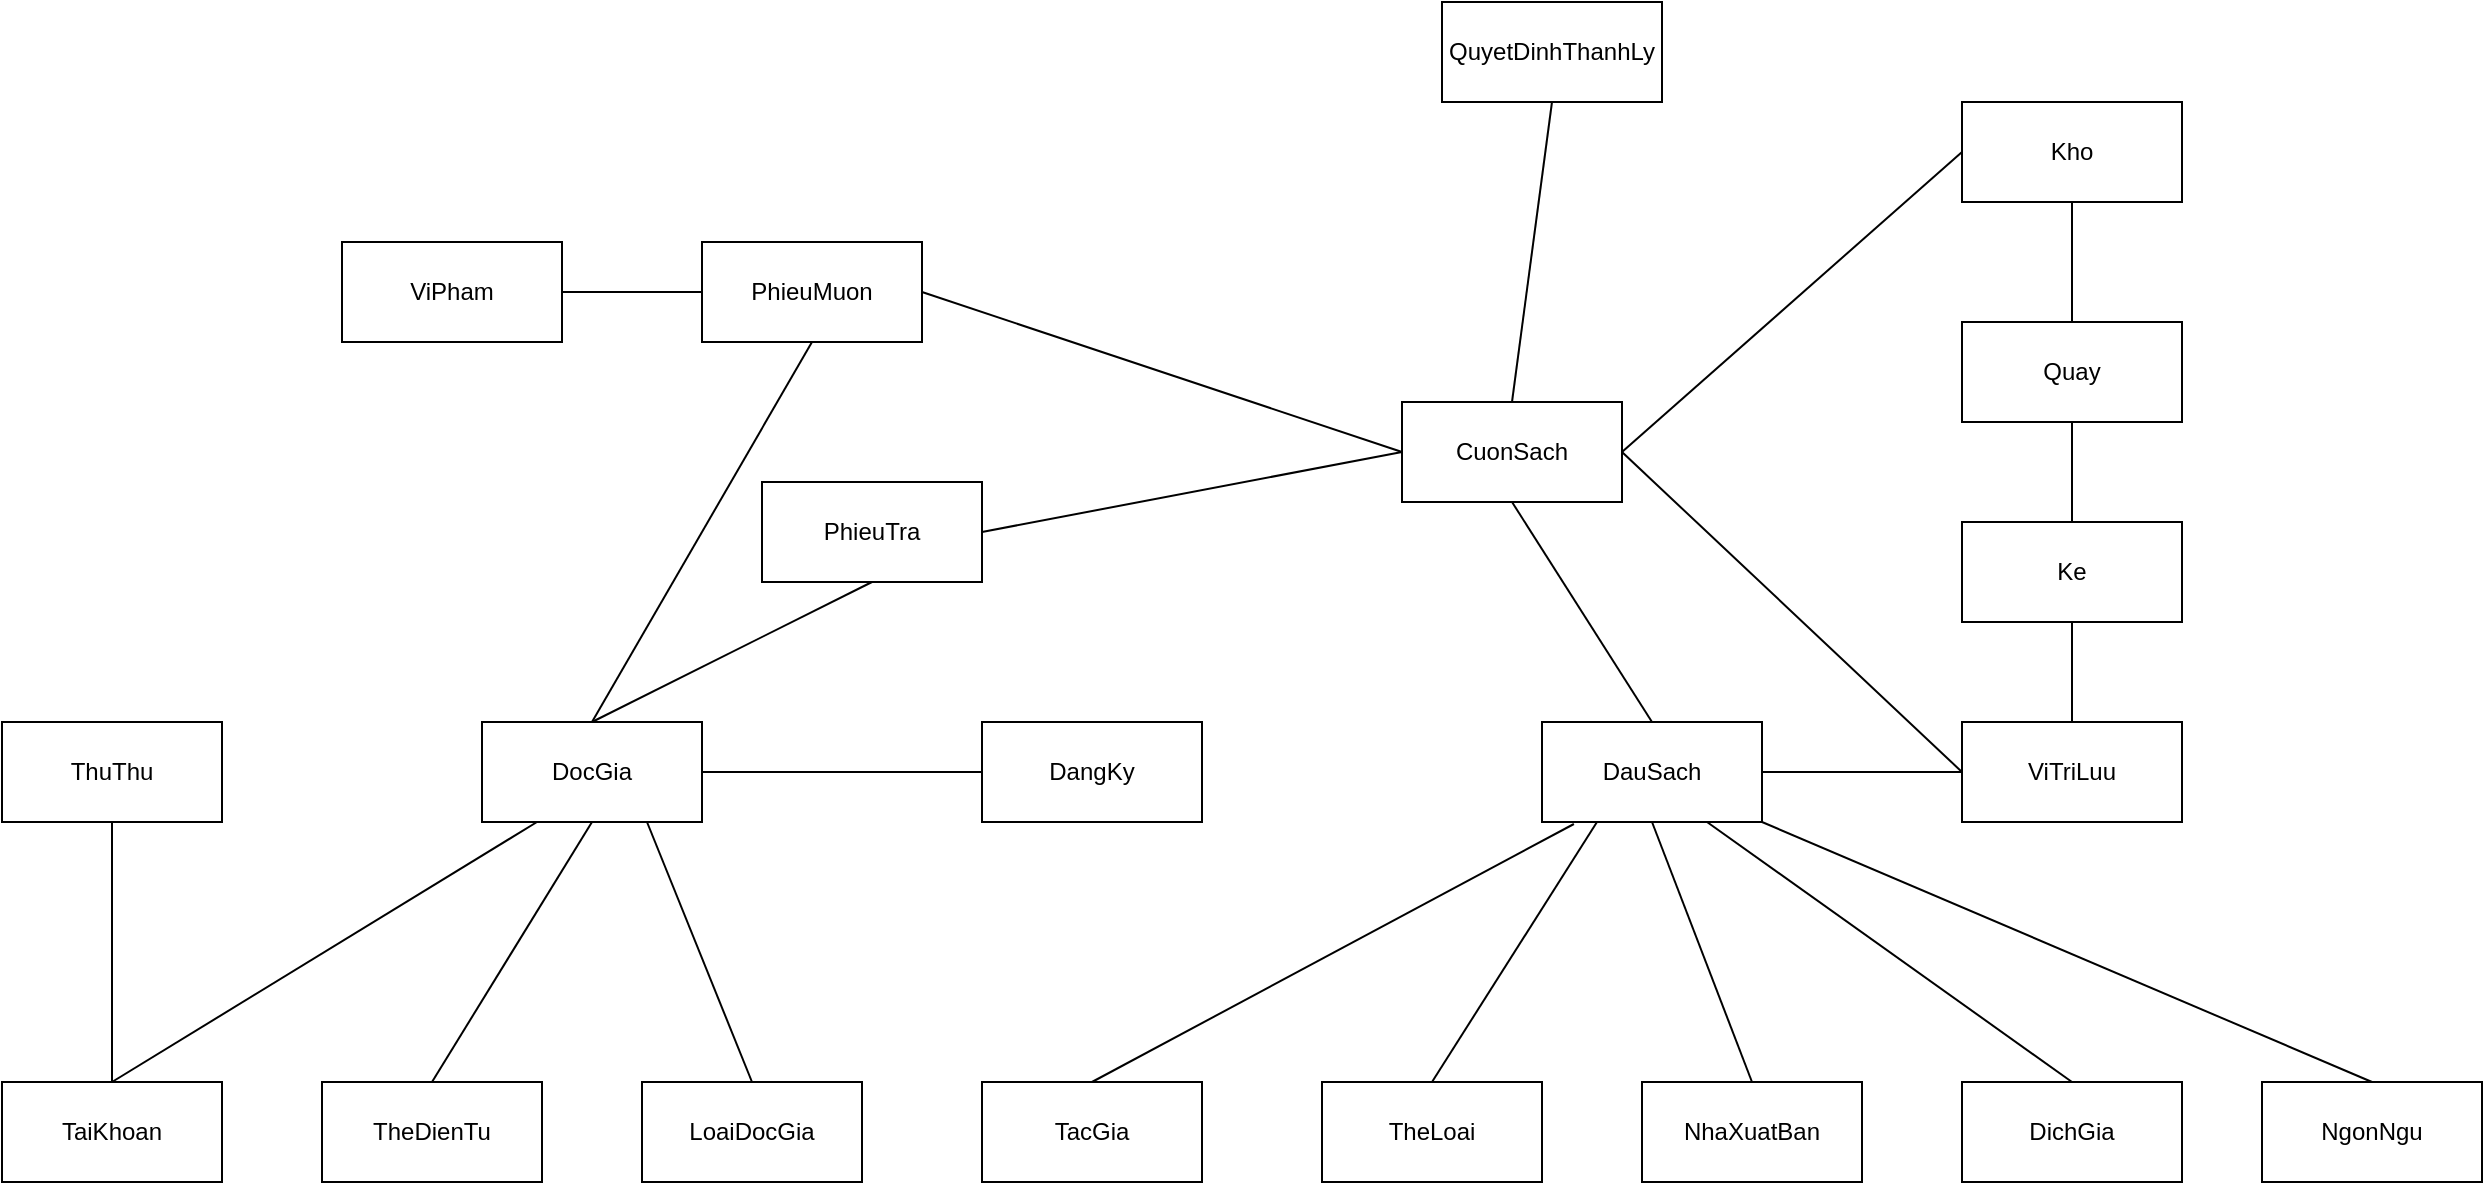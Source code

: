 <mxfile version="28.2.7">
  <diagram name="Page-1" id="fjrj3E-hRCT1PjX5oIFA">
    <mxGraphModel dx="1071" dy="2647" grid="1" gridSize="10" guides="1" tooltips="1" connect="1" arrows="1" fold="1" page="1" pageScale="1" pageWidth="827" pageHeight="1169" math="0" shadow="0">
      <root>
        <mxCell id="0" />
        <mxCell id="1" parent="0" />
        <mxCell id="gaFOxqc10iYMJNFlEVJq-2" value="ThuThu" style="html=1;whiteSpace=wrap;" vertex="1" parent="1">
          <mxGeometry x="80" y="200" width="110" height="50" as="geometry" />
        </mxCell>
        <mxCell id="gaFOxqc10iYMJNFlEVJq-3" value="DocGia" style="html=1;whiteSpace=wrap;" vertex="1" parent="1">
          <mxGeometry x="320" y="200" width="110" height="50" as="geometry" />
        </mxCell>
        <mxCell id="gaFOxqc10iYMJNFlEVJq-4" value="LoaiDocGia" style="html=1;whiteSpace=wrap;" vertex="1" parent="1">
          <mxGeometry x="400" y="380" width="110" height="50" as="geometry" />
        </mxCell>
        <mxCell id="gaFOxqc10iYMJNFlEVJq-5" value="TaiKhoan" style="html=1;whiteSpace=wrap;" vertex="1" parent="1">
          <mxGeometry x="80" y="380" width="110" height="50" as="geometry" />
        </mxCell>
        <mxCell id="gaFOxqc10iYMJNFlEVJq-6" value="TheDienTu" style="html=1;whiteSpace=wrap;" vertex="1" parent="1">
          <mxGeometry x="240" y="380" width="110" height="50" as="geometry" />
        </mxCell>
        <mxCell id="gaFOxqc10iYMJNFlEVJq-10" value="" style="endArrow=none;html=1;rounded=0;exitX=0.5;exitY=1;exitDx=0;exitDy=0;entryX=0.5;entryY=0;entryDx=0;entryDy=0;" edge="1" parent="1" source="gaFOxqc10iYMJNFlEVJq-2" target="gaFOxqc10iYMJNFlEVJq-5">
          <mxGeometry relative="1" as="geometry">
            <mxPoint x="260" y="510" as="sourcePoint" />
            <mxPoint x="420" y="510" as="targetPoint" />
          </mxGeometry>
        </mxCell>
        <mxCell id="gaFOxqc10iYMJNFlEVJq-11" value="" style="endArrow=none;html=1;rounded=0;exitX=0.25;exitY=1;exitDx=0;exitDy=0;entryX=0.5;entryY=0;entryDx=0;entryDy=0;" edge="1" parent="1" source="gaFOxqc10iYMJNFlEVJq-3" target="gaFOxqc10iYMJNFlEVJq-5">
          <mxGeometry relative="1" as="geometry">
            <mxPoint x="145" y="260" as="sourcePoint" />
            <mxPoint x="145" y="390" as="targetPoint" />
          </mxGeometry>
        </mxCell>
        <mxCell id="gaFOxqc10iYMJNFlEVJq-12" value="" style="endArrow=none;html=1;rounded=0;exitX=0.5;exitY=1;exitDx=0;exitDy=0;entryX=0.5;entryY=0;entryDx=0;entryDy=0;" edge="1" parent="1" source="gaFOxqc10iYMJNFlEVJq-3" target="gaFOxqc10iYMJNFlEVJq-6">
          <mxGeometry relative="1" as="geometry">
            <mxPoint x="358" y="260" as="sourcePoint" />
            <mxPoint x="145" y="390" as="targetPoint" />
          </mxGeometry>
        </mxCell>
        <mxCell id="gaFOxqc10iYMJNFlEVJq-13" value="" style="endArrow=none;html=1;rounded=0;exitX=0.75;exitY=1;exitDx=0;exitDy=0;entryX=0.5;entryY=0;entryDx=0;entryDy=0;" edge="1" parent="1" source="gaFOxqc10iYMJNFlEVJq-3" target="gaFOxqc10iYMJNFlEVJq-4">
          <mxGeometry relative="1" as="geometry">
            <mxPoint x="385" y="260" as="sourcePoint" />
            <mxPoint x="305" y="390" as="targetPoint" />
          </mxGeometry>
        </mxCell>
        <mxCell id="gaFOxqc10iYMJNFlEVJq-16" value="DauSach" style="html=1;whiteSpace=wrap;" vertex="1" parent="1">
          <mxGeometry x="850" y="200" width="110" height="50" as="geometry" />
        </mxCell>
        <mxCell id="gaFOxqc10iYMJNFlEVJq-17" value="CuonSach" style="html=1;whiteSpace=wrap;" vertex="1" parent="1">
          <mxGeometry x="780" y="40" width="110" height="50" as="geometry" />
        </mxCell>
        <mxCell id="gaFOxqc10iYMJNFlEVJq-18" value="TheLoai" style="html=1;whiteSpace=wrap;" vertex="1" parent="1">
          <mxGeometry x="740" y="380" width="110" height="50" as="geometry" />
        </mxCell>
        <mxCell id="gaFOxqc10iYMJNFlEVJq-19" value="TacGia" style="html=1;whiteSpace=wrap;" vertex="1" parent="1">
          <mxGeometry x="570" y="380" width="110" height="50" as="geometry" />
        </mxCell>
        <mxCell id="gaFOxqc10iYMJNFlEVJq-20" value="NgonNgu" style="html=1;whiteSpace=wrap;" vertex="1" parent="1">
          <mxGeometry x="1210" y="380" width="110" height="50" as="geometry" />
        </mxCell>
        <mxCell id="gaFOxqc10iYMJNFlEVJq-24" value="DichGia" style="html=1;whiteSpace=wrap;" vertex="1" parent="1">
          <mxGeometry x="1060" y="380" width="110" height="50" as="geometry" />
        </mxCell>
        <mxCell id="gaFOxqc10iYMJNFlEVJq-25" value="NhaXuatBan" style="html=1;whiteSpace=wrap;" vertex="1" parent="1">
          <mxGeometry x="900" y="380" width="110" height="50" as="geometry" />
        </mxCell>
        <mxCell id="gaFOxqc10iYMJNFlEVJq-26" value="Kho" style="html=1;whiteSpace=wrap;" vertex="1" parent="1">
          <mxGeometry x="1060" y="-110" width="110" height="50" as="geometry" />
        </mxCell>
        <mxCell id="gaFOxqc10iYMJNFlEVJq-27" value="ViTriLuu" style="html=1;whiteSpace=wrap;" vertex="1" parent="1">
          <mxGeometry x="1060" y="200" width="110" height="50" as="geometry" />
        </mxCell>
        <mxCell id="gaFOxqc10iYMJNFlEVJq-28" value="Quay" style="html=1;whiteSpace=wrap;" vertex="1" parent="1">
          <mxGeometry x="1060" width="110" height="50" as="geometry" />
        </mxCell>
        <mxCell id="gaFOxqc10iYMJNFlEVJq-29" value="Ke" style="html=1;whiteSpace=wrap;" vertex="1" parent="1">
          <mxGeometry x="1060" y="100" width="110" height="50" as="geometry" />
        </mxCell>
        <mxCell id="gaFOxqc10iYMJNFlEVJq-30" value="PhieuMuon" style="html=1;whiteSpace=wrap;" vertex="1" parent="1">
          <mxGeometry x="430" y="-40" width="110" height="50" as="geometry" />
        </mxCell>
        <mxCell id="gaFOxqc10iYMJNFlEVJq-32" value="PhieuTra" style="html=1;whiteSpace=wrap;" vertex="1" parent="1">
          <mxGeometry x="460" y="80" width="110" height="50" as="geometry" />
        </mxCell>
        <mxCell id="gaFOxqc10iYMJNFlEVJq-34" value="DangKy" style="html=1;whiteSpace=wrap;" vertex="1" parent="1">
          <mxGeometry x="570" y="200" width="110" height="50" as="geometry" />
        </mxCell>
        <mxCell id="gaFOxqc10iYMJNFlEVJq-35" value="ViPham" style="html=1;whiteSpace=wrap;" vertex="1" parent="1">
          <mxGeometry x="250" y="-40" width="110" height="50" as="geometry" />
        </mxCell>
        <mxCell id="gaFOxqc10iYMJNFlEVJq-36" value="QuyetDinhThanhLy" style="html=1;whiteSpace=wrap;" vertex="1" parent="1">
          <mxGeometry x="800" y="-160" width="110" height="50" as="geometry" />
        </mxCell>
        <mxCell id="gaFOxqc10iYMJNFlEVJq-43" value="" style="endArrow=none;html=1;rounded=0;exitX=0.145;exitY=1.02;exitDx=0;exitDy=0;entryX=0.5;entryY=0;entryDx=0;entryDy=0;exitPerimeter=0;" edge="1" parent="1" source="gaFOxqc10iYMJNFlEVJq-16" target="gaFOxqc10iYMJNFlEVJq-19">
          <mxGeometry relative="1" as="geometry">
            <mxPoint x="413" y="260" as="sourcePoint" />
            <mxPoint x="465" y="390" as="targetPoint" />
          </mxGeometry>
        </mxCell>
        <mxCell id="gaFOxqc10iYMJNFlEVJq-44" value="" style="endArrow=none;html=1;rounded=0;exitX=1;exitY=0.5;exitDx=0;exitDy=0;entryX=0;entryY=0.5;entryDx=0;entryDy=0;" edge="1" parent="1" source="gaFOxqc10iYMJNFlEVJq-3" target="gaFOxqc10iYMJNFlEVJq-34">
          <mxGeometry relative="1" as="geometry">
            <mxPoint x="413" y="260" as="sourcePoint" />
            <mxPoint x="465" y="390" as="targetPoint" />
          </mxGeometry>
        </mxCell>
        <mxCell id="gaFOxqc10iYMJNFlEVJq-45" value="" style="endArrow=none;html=1;rounded=0;exitX=0.5;exitY=0;exitDx=0;exitDy=0;entryX=0.5;entryY=1;entryDx=0;entryDy=0;" edge="1" parent="1" source="gaFOxqc10iYMJNFlEVJq-3" target="gaFOxqc10iYMJNFlEVJq-30">
          <mxGeometry relative="1" as="geometry">
            <mxPoint x="440" y="235" as="sourcePoint" />
            <mxPoint x="580" y="235" as="targetPoint" />
          </mxGeometry>
        </mxCell>
        <mxCell id="gaFOxqc10iYMJNFlEVJq-46" value="" style="endArrow=none;html=1;rounded=0;exitX=0.5;exitY=0;exitDx=0;exitDy=0;entryX=0.5;entryY=1;entryDx=0;entryDy=0;" edge="1" parent="1" source="gaFOxqc10iYMJNFlEVJq-3" target="gaFOxqc10iYMJNFlEVJq-32">
          <mxGeometry relative="1" as="geometry">
            <mxPoint x="385" y="210" as="sourcePoint" />
            <mxPoint x="325" y="100" as="targetPoint" />
          </mxGeometry>
        </mxCell>
        <mxCell id="gaFOxqc10iYMJNFlEVJq-47" value="" style="endArrow=none;html=1;rounded=0;exitX=1;exitY=0.5;exitDx=0;exitDy=0;entryX=0;entryY=0.5;entryDx=0;entryDy=0;" edge="1" parent="1" source="gaFOxqc10iYMJNFlEVJq-30" target="gaFOxqc10iYMJNFlEVJq-17">
          <mxGeometry relative="1" as="geometry">
            <mxPoint x="385" y="210" as="sourcePoint" />
            <mxPoint x="495" y="10" as="targetPoint" />
          </mxGeometry>
        </mxCell>
        <mxCell id="gaFOxqc10iYMJNFlEVJq-48" value="" style="endArrow=none;html=1;rounded=0;exitX=1;exitY=0.5;exitDx=0;exitDy=0;entryX=0;entryY=0.5;entryDx=0;entryDy=0;" edge="1" parent="1" source="gaFOxqc10iYMJNFlEVJq-32" target="gaFOxqc10iYMJNFlEVJq-17">
          <mxGeometry relative="1" as="geometry">
            <mxPoint x="560" y="135" as="sourcePoint" />
            <mxPoint x="790" y="75" as="targetPoint" />
          </mxGeometry>
        </mxCell>
        <mxCell id="gaFOxqc10iYMJNFlEVJq-49" value="" style="endArrow=none;html=1;rounded=0;exitX=0.5;exitY=0;exitDx=0;exitDy=0;entryX=0.5;entryY=1;entryDx=0;entryDy=0;" edge="1" parent="1" source="gaFOxqc10iYMJNFlEVJq-16" target="gaFOxqc10iYMJNFlEVJq-17">
          <mxGeometry relative="1" as="geometry">
            <mxPoint x="560" y="135" as="sourcePoint" />
            <mxPoint x="790" y="75" as="targetPoint" />
          </mxGeometry>
        </mxCell>
        <mxCell id="gaFOxqc10iYMJNFlEVJq-53" value="" style="endArrow=none;html=1;rounded=0;exitX=0.25;exitY=1;exitDx=0;exitDy=0;entryX=0.5;entryY=0;entryDx=0;entryDy=0;" edge="1" parent="1" source="gaFOxqc10iYMJNFlEVJq-16" target="gaFOxqc10iYMJNFlEVJq-18">
          <mxGeometry relative="1" as="geometry">
            <mxPoint x="876" y="261" as="sourcePoint" />
            <mxPoint x="635" y="390" as="targetPoint" />
          </mxGeometry>
        </mxCell>
        <mxCell id="gaFOxqc10iYMJNFlEVJq-54" value="" style="endArrow=none;html=1;rounded=0;exitX=0.5;exitY=1;exitDx=0;exitDy=0;entryX=0.5;entryY=0;entryDx=0;entryDy=0;" edge="1" parent="1" source="gaFOxqc10iYMJNFlEVJq-16" target="gaFOxqc10iYMJNFlEVJq-25">
          <mxGeometry relative="1" as="geometry">
            <mxPoint x="888" y="260" as="sourcePoint" />
            <mxPoint x="805" y="390" as="targetPoint" />
          </mxGeometry>
        </mxCell>
        <mxCell id="gaFOxqc10iYMJNFlEVJq-55" value="" style="endArrow=none;html=1;rounded=0;exitX=0.75;exitY=1;exitDx=0;exitDy=0;entryX=0.5;entryY=0;entryDx=0;entryDy=0;" edge="1" parent="1" source="gaFOxqc10iYMJNFlEVJq-16" target="gaFOxqc10iYMJNFlEVJq-24">
          <mxGeometry relative="1" as="geometry">
            <mxPoint x="915" y="260" as="sourcePoint" />
            <mxPoint x="965" y="390" as="targetPoint" />
          </mxGeometry>
        </mxCell>
        <mxCell id="gaFOxqc10iYMJNFlEVJq-56" value="" style="endArrow=none;html=1;rounded=0;exitX=1;exitY=1;exitDx=0;exitDy=0;entryX=0.5;entryY=0;entryDx=0;entryDy=0;" edge="1" parent="1" source="gaFOxqc10iYMJNFlEVJq-16" target="gaFOxqc10iYMJNFlEVJq-20">
          <mxGeometry relative="1" as="geometry">
            <mxPoint x="943" y="260" as="sourcePoint" />
            <mxPoint x="1125" y="390" as="targetPoint" />
          </mxGeometry>
        </mxCell>
        <mxCell id="gaFOxqc10iYMJNFlEVJq-57" value="" style="endArrow=none;html=1;rounded=0;exitX=1;exitY=0.5;exitDx=0;exitDy=0;entryX=0;entryY=0.5;entryDx=0;entryDy=0;" edge="1" parent="1" source="gaFOxqc10iYMJNFlEVJq-35" target="gaFOxqc10iYMJNFlEVJq-30">
          <mxGeometry relative="1" as="geometry">
            <mxPoint x="385" y="210" as="sourcePoint" />
            <mxPoint x="495" y="10" as="targetPoint" />
          </mxGeometry>
        </mxCell>
        <mxCell id="gaFOxqc10iYMJNFlEVJq-58" value="" style="endArrow=none;html=1;rounded=0;exitX=0.5;exitY=1;exitDx=0;exitDy=0;entryX=0.5;entryY=0;entryDx=0;entryDy=0;" edge="1" parent="1" source="gaFOxqc10iYMJNFlEVJq-36" target="gaFOxqc10iYMJNFlEVJq-17">
          <mxGeometry relative="1" as="geometry">
            <mxPoint x="550" y="-15" as="sourcePoint" />
            <mxPoint x="790" y="75" as="targetPoint" />
          </mxGeometry>
        </mxCell>
        <mxCell id="gaFOxqc10iYMJNFlEVJq-59" value="" style="endArrow=none;html=1;rounded=0;exitX=0;exitY=0.5;exitDx=0;exitDy=0;entryX=1;entryY=0.5;entryDx=0;entryDy=0;" edge="1" parent="1" source="gaFOxqc10iYMJNFlEVJq-27" target="gaFOxqc10iYMJNFlEVJq-17">
          <mxGeometry relative="1" as="geometry">
            <mxPoint x="865" y="-100" as="sourcePoint" />
            <mxPoint x="845" y="50" as="targetPoint" />
          </mxGeometry>
        </mxCell>
        <mxCell id="gaFOxqc10iYMJNFlEVJq-61" value="" style="endArrow=none;html=1;rounded=0;entryX=0.5;entryY=0;entryDx=0;entryDy=0;exitX=0.5;exitY=1;exitDx=0;exitDy=0;" edge="1" parent="1" source="gaFOxqc10iYMJNFlEVJq-26" target="gaFOxqc10iYMJNFlEVJq-28">
          <mxGeometry relative="1" as="geometry">
            <mxPoint x="1115" y="30" as="sourcePoint" />
            <mxPoint x="1125" y="-10" as="targetPoint" />
          </mxGeometry>
        </mxCell>
        <mxCell id="gaFOxqc10iYMJNFlEVJq-62" value="" style="endArrow=none;html=1;rounded=0;entryX=0.5;entryY=0;entryDx=0;entryDy=0;exitX=0.5;exitY=1;exitDx=0;exitDy=0;" edge="1" parent="1" source="gaFOxqc10iYMJNFlEVJq-28" target="gaFOxqc10iYMJNFlEVJq-29">
          <mxGeometry relative="1" as="geometry">
            <mxPoint x="1125" y="40" as="sourcePoint" />
            <mxPoint x="1125" y="80" as="targetPoint" />
          </mxGeometry>
        </mxCell>
        <mxCell id="gaFOxqc10iYMJNFlEVJq-63" value="" style="endArrow=none;html=1;rounded=0;entryX=0.5;entryY=0;entryDx=0;entryDy=0;exitX=0.5;exitY=1;exitDx=0;exitDy=0;" edge="1" parent="1" source="gaFOxqc10iYMJNFlEVJq-29" target="gaFOxqc10iYMJNFlEVJq-27">
          <mxGeometry relative="1" as="geometry">
            <mxPoint x="1125" y="60" as="sourcePoint" />
            <mxPoint x="1125" y="110" as="targetPoint" />
          </mxGeometry>
        </mxCell>
        <mxCell id="gaFOxqc10iYMJNFlEVJq-64" value="" style="endArrow=none;html=1;rounded=0;entryX=0;entryY=0.5;entryDx=0;entryDy=0;exitX=1;exitY=0.5;exitDx=0;exitDy=0;" edge="1" parent="1" source="gaFOxqc10iYMJNFlEVJq-16" target="gaFOxqc10iYMJNFlEVJq-27">
          <mxGeometry relative="1" as="geometry">
            <mxPoint x="1125" y="160" as="sourcePoint" />
            <mxPoint x="1125" y="210" as="targetPoint" />
          </mxGeometry>
        </mxCell>
        <mxCell id="gaFOxqc10iYMJNFlEVJq-65" value="" style="endArrow=none;html=1;rounded=0;exitX=0;exitY=0.5;exitDx=0;exitDy=0;entryX=1;entryY=0.5;entryDx=0;entryDy=0;" edge="1" parent="1" source="gaFOxqc10iYMJNFlEVJq-26" target="gaFOxqc10iYMJNFlEVJq-17">
          <mxGeometry relative="1" as="geometry">
            <mxPoint x="1070" y="235" as="sourcePoint" />
            <mxPoint x="890" y="70" as="targetPoint" />
          </mxGeometry>
        </mxCell>
      </root>
    </mxGraphModel>
  </diagram>
</mxfile>
